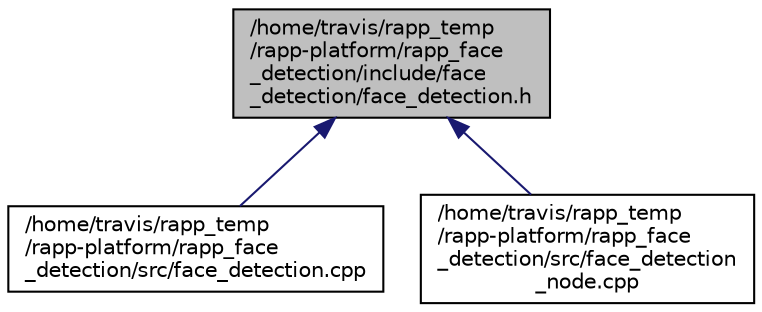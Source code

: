 digraph "/home/travis/rapp_temp/rapp-platform/rapp_face_detection/include/face_detection/face_detection.h"
{
  edge [fontname="Helvetica",fontsize="10",labelfontname="Helvetica",labelfontsize="10"];
  node [fontname="Helvetica",fontsize="10",shape=record];
  Node1 [label="/home/travis/rapp_temp\l/rapp-platform/rapp_face\l_detection/include/face\l_detection/face_detection.h",height=0.2,width=0.4,color="black", fillcolor="grey75", style="filled" fontcolor="black"];
  Node1 -> Node2 [dir="back",color="midnightblue",fontsize="10",style="solid",fontname="Helvetica"];
  Node2 [label="/home/travis/rapp_temp\l/rapp-platform/rapp_face\l_detection/src/face_detection.cpp",height=0.2,width=0.4,color="black", fillcolor="white", style="filled",URL="$face__detection_8cpp.html"];
  Node1 -> Node3 [dir="back",color="midnightblue",fontsize="10",style="solid",fontname="Helvetica"];
  Node3 [label="/home/travis/rapp_temp\l/rapp-platform/rapp_face\l_detection/src/face_detection\l_node.cpp",height=0.2,width=0.4,color="black", fillcolor="white", style="filled",URL="$face__detection__node_8cpp.html"];
}
